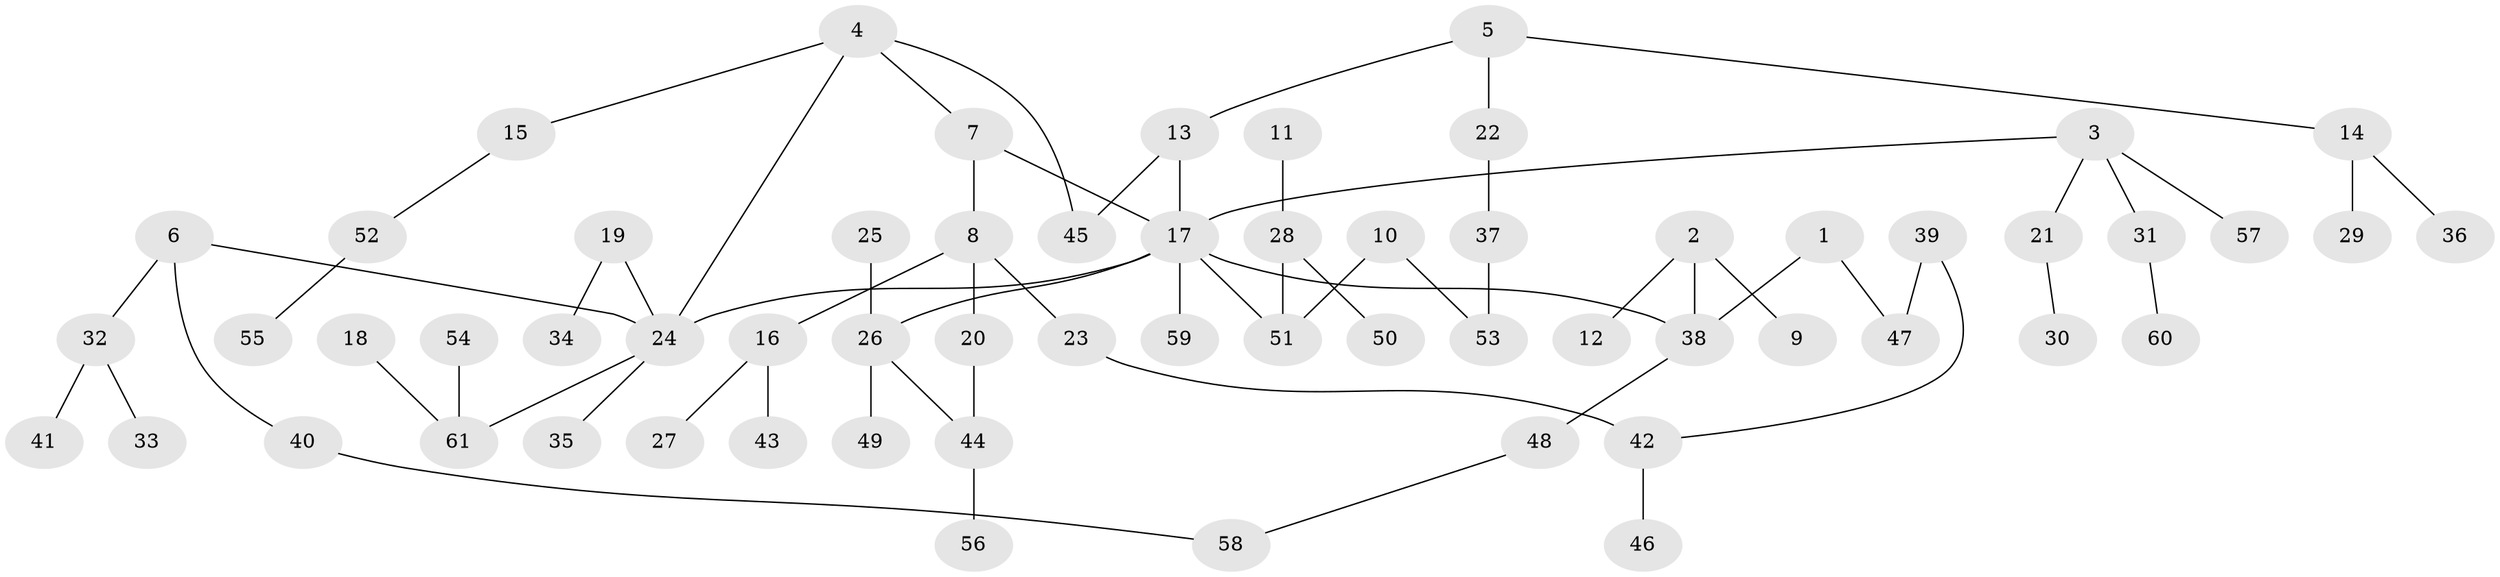 // original degree distribution, {9: 0.011627906976744186, 5: 0.03488372093023256, 2: 0.27906976744186046, 7: 0.011627906976744186, 3: 0.13953488372093023, 4: 0.09302325581395349, 1: 0.43023255813953487}
// Generated by graph-tools (version 1.1) at 2025/36/03/04/25 23:36:01]
// undirected, 61 vertices, 66 edges
graph export_dot {
  node [color=gray90,style=filled];
  1;
  2;
  3;
  4;
  5;
  6;
  7;
  8;
  9;
  10;
  11;
  12;
  13;
  14;
  15;
  16;
  17;
  18;
  19;
  20;
  21;
  22;
  23;
  24;
  25;
  26;
  27;
  28;
  29;
  30;
  31;
  32;
  33;
  34;
  35;
  36;
  37;
  38;
  39;
  40;
  41;
  42;
  43;
  44;
  45;
  46;
  47;
  48;
  49;
  50;
  51;
  52;
  53;
  54;
  55;
  56;
  57;
  58;
  59;
  60;
  61;
  1 -- 38 [weight=1.0];
  1 -- 47 [weight=1.0];
  2 -- 9 [weight=1.0];
  2 -- 12 [weight=1.0];
  2 -- 38 [weight=1.0];
  3 -- 17 [weight=1.0];
  3 -- 21 [weight=1.0];
  3 -- 31 [weight=1.0];
  3 -- 57 [weight=1.0];
  4 -- 7 [weight=1.0];
  4 -- 15 [weight=1.0];
  4 -- 24 [weight=1.0];
  4 -- 45 [weight=1.0];
  5 -- 13 [weight=1.0];
  5 -- 14 [weight=1.0];
  5 -- 22 [weight=1.0];
  6 -- 24 [weight=1.0];
  6 -- 32 [weight=1.0];
  6 -- 40 [weight=1.0];
  7 -- 8 [weight=1.0];
  7 -- 17 [weight=1.0];
  8 -- 16 [weight=1.0];
  8 -- 20 [weight=1.0];
  8 -- 23 [weight=1.0];
  10 -- 51 [weight=1.0];
  10 -- 53 [weight=1.0];
  11 -- 28 [weight=1.0];
  13 -- 17 [weight=1.0];
  13 -- 45 [weight=1.0];
  14 -- 29 [weight=1.0];
  14 -- 36 [weight=1.0];
  15 -- 52 [weight=1.0];
  16 -- 27 [weight=1.0];
  16 -- 43 [weight=1.0];
  17 -- 24 [weight=1.0];
  17 -- 26 [weight=1.0];
  17 -- 38 [weight=1.0];
  17 -- 51 [weight=1.0];
  17 -- 59 [weight=1.0];
  18 -- 61 [weight=1.0];
  19 -- 24 [weight=1.0];
  19 -- 34 [weight=1.0];
  20 -- 44 [weight=1.0];
  21 -- 30 [weight=1.0];
  22 -- 37 [weight=1.0];
  23 -- 42 [weight=1.0];
  24 -- 35 [weight=1.0];
  24 -- 61 [weight=1.0];
  25 -- 26 [weight=1.0];
  26 -- 44 [weight=1.0];
  26 -- 49 [weight=1.0];
  28 -- 50 [weight=1.0];
  28 -- 51 [weight=2.0];
  31 -- 60 [weight=1.0];
  32 -- 33 [weight=1.0];
  32 -- 41 [weight=1.0];
  37 -- 53 [weight=1.0];
  38 -- 48 [weight=1.0];
  39 -- 42 [weight=1.0];
  39 -- 47 [weight=1.0];
  40 -- 58 [weight=1.0];
  42 -- 46 [weight=1.0];
  44 -- 56 [weight=1.0];
  48 -- 58 [weight=1.0];
  52 -- 55 [weight=1.0];
  54 -- 61 [weight=1.0];
}
